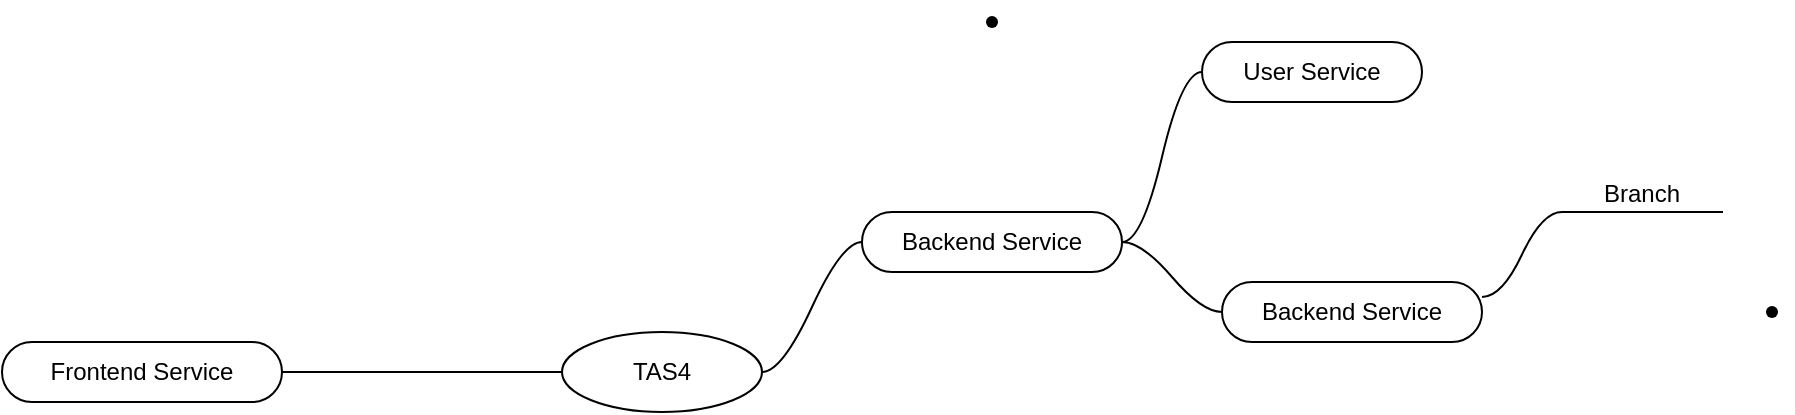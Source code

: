 <mxfile version="21.5.2" type="github">
  <diagram name="페이지-1" id="doJ061oWCGmKYhPB6P8c">
    <mxGraphModel dx="954" dy="591" grid="1" gridSize="10" guides="1" tooltips="1" connect="1" arrows="1" fold="1" page="1" pageScale="1" pageWidth="827" pageHeight="1169" math="0" shadow="0">
      <root>
        <mxCell id="0" />
        <mxCell id="1" parent="0" />
        <mxCell id="yip4UHMDHwu3EH6l29Ut-1" value="TAS4" style="ellipse;whiteSpace=wrap;html=1;align=center;newEdgeStyle={&quot;edgeStyle&quot;:&quot;entityRelationEdgeStyle&quot;,&quot;startArrow&quot;:&quot;none&quot;,&quot;endArrow&quot;:&quot;none&quot;,&quot;segment&quot;:10,&quot;curved&quot;:1,&quot;sourcePerimeterSpacing&quot;:0,&quot;targetPerimeterSpacing&quot;:0};treeFolding=1;treeMoving=1;" vertex="1" parent="1">
          <mxGeometry x="350" y="265" width="100" height="40" as="geometry" />
        </mxCell>
        <mxCell id="yip4UHMDHwu3EH6l29Ut-13" value="" style="edgeStyle=entityRelationEdgeStyle;rounded=0;orthogonalLoop=1;jettySize=auto;html=1;startArrow=none;endArrow=none;segment=10;curved=1;sourcePerimeterSpacing=0;targetPerimeterSpacing=0;" edge="1" parent="1" source="yip4UHMDHwu3EH6l29Ut-2" target="yip4UHMDHwu3EH6l29Ut-12">
          <mxGeometry relative="1" as="geometry" />
        </mxCell>
        <mxCell id="yip4UHMDHwu3EH6l29Ut-2" value="Backend Service" style="whiteSpace=wrap;html=1;rounded=1;arcSize=50;align=center;verticalAlign=middle;strokeWidth=1;autosize=1;spacing=4;treeFolding=1;treeMoving=1;newEdgeStyle={&quot;edgeStyle&quot;:&quot;entityRelationEdgeStyle&quot;,&quot;startArrow&quot;:&quot;none&quot;,&quot;endArrow&quot;:&quot;none&quot;,&quot;segment&quot;:10,&quot;curved&quot;:1,&quot;sourcePerimeterSpacing&quot;:0,&quot;targetPerimeterSpacing&quot;:0};" vertex="1" parent="1">
          <mxGeometry x="500" y="205" width="130" height="30" as="geometry" />
        </mxCell>
        <mxCell id="yip4UHMDHwu3EH6l29Ut-3" value="" style="edgeStyle=entityRelationEdgeStyle;startArrow=none;endArrow=none;segment=10;curved=1;sourcePerimeterSpacing=0;targetPerimeterSpacing=0;rounded=0;exitX=1;exitY=0.5;exitDx=0;exitDy=0;" edge="1" target="yip4UHMDHwu3EH6l29Ut-2" parent="1" source="yip4UHMDHwu3EH6l29Ut-1">
          <mxGeometry relative="1" as="geometry">
            <mxPoint x="450" y="252" as="sourcePoint" />
            <Array as="points">
              <mxPoint x="440" y="260" />
              <mxPoint x="440" y="240" />
            </Array>
          </mxGeometry>
        </mxCell>
        <mxCell id="yip4UHMDHwu3EH6l29Ut-4" value="Frontend Service" style="whiteSpace=wrap;html=1;rounded=1;arcSize=50;align=center;verticalAlign=middle;strokeWidth=1;autosize=1;spacing=4;treeFolding=1;treeMoving=1;newEdgeStyle={&quot;edgeStyle&quot;:&quot;entityRelationEdgeStyle&quot;,&quot;startArrow&quot;:&quot;none&quot;,&quot;endArrow&quot;:&quot;none&quot;,&quot;segment&quot;:10,&quot;curved&quot;:1,&quot;sourcePerimeterSpacing&quot;:0,&quot;targetPerimeterSpacing&quot;:0};" vertex="1" parent="1">
          <mxGeometry x="70" y="270" width="140" height="30" as="geometry" />
        </mxCell>
        <mxCell id="yip4UHMDHwu3EH6l29Ut-5" value="" style="edgeStyle=entityRelationEdgeStyle;startArrow=none;endArrow=none;segment=10;curved=1;sourcePerimeterSpacing=0;targetPerimeterSpacing=0;rounded=0;exitX=0;exitY=0.5;exitDx=0;exitDy=0;" edge="1" target="yip4UHMDHwu3EH6l29Ut-4" parent="1" source="yip4UHMDHwu3EH6l29Ut-1">
          <mxGeometry relative="1" as="geometry">
            <mxPoint x="120" y="340" as="sourcePoint" />
          </mxGeometry>
        </mxCell>
        <mxCell id="yip4UHMDHwu3EH6l29Ut-20" value="" style="edgeStyle=entityRelationEdgeStyle;rounded=0;orthogonalLoop=1;jettySize=auto;html=1;startArrow=none;endArrow=none;segment=10;curved=1;sourcePerimeterSpacing=0;targetPerimeterSpacing=0;" edge="1" parent="1" source="yip4UHMDHwu3EH6l29Ut-6" target="yip4UHMDHwu3EH6l29Ut-2">
          <mxGeometry relative="1" as="geometry" />
        </mxCell>
        <mxCell id="yip4UHMDHwu3EH6l29Ut-6" value="User Service" style="whiteSpace=wrap;html=1;rounded=1;arcSize=50;align=center;verticalAlign=middle;strokeWidth=1;autosize=1;spacing=4;treeFolding=1;treeMoving=1;newEdgeStyle={&quot;edgeStyle&quot;:&quot;entityRelationEdgeStyle&quot;,&quot;startArrow&quot;:&quot;none&quot;,&quot;endArrow&quot;:&quot;none&quot;,&quot;segment&quot;:10,&quot;curved&quot;:1,&quot;sourcePerimeterSpacing&quot;:0,&quot;targetPerimeterSpacing&quot;:0};" vertex="1" parent="1">
          <mxGeometry x="670" y="120" width="110" height="30" as="geometry" />
        </mxCell>
        <mxCell id="yip4UHMDHwu3EH6l29Ut-9" value="" style="shape=waypoint;sketch=0;size=6;pointerEvents=1;points=[];fillColor=default;resizable=0;rotatable=0;perimeter=centerPerimeter;snapToPoint=1;rounded=1;arcSize=50;strokeWidth=1;spacing=4;" vertex="1" parent="1">
          <mxGeometry x="555" y="100" width="20" height="20" as="geometry" />
        </mxCell>
        <mxCell id="yip4UHMDHwu3EH6l29Ut-12" value="Backend Service" style="whiteSpace=wrap;html=1;rounded=1;arcSize=50;align=center;verticalAlign=middle;strokeWidth=1;autosize=1;spacing=4;treeFolding=1;treeMoving=1;newEdgeStyle={&quot;edgeStyle&quot;:&quot;entityRelationEdgeStyle&quot;,&quot;startArrow&quot;:&quot;none&quot;,&quot;endArrow&quot;:&quot;none&quot;,&quot;segment&quot;:10,&quot;curved&quot;:1,&quot;sourcePerimeterSpacing&quot;:0,&quot;targetPerimeterSpacing&quot;:0};" vertex="1" parent="1">
          <mxGeometry x="680" y="240" width="130" height="30" as="geometry" />
        </mxCell>
        <mxCell id="yip4UHMDHwu3EH6l29Ut-14" value="Branch" style="whiteSpace=wrap;html=1;shape=partialRectangle;top=0;left=0;bottom=1;right=0;points=[[0,1],[1,1]];fillColor=none;align=center;verticalAlign=bottom;routingCenterY=0.5;snapToPoint=1;recursiveResize=0;autosize=1;treeFolding=1;treeMoving=1;newEdgeStyle={&quot;edgeStyle&quot;:&quot;entityRelationEdgeStyle&quot;,&quot;startArrow&quot;:&quot;none&quot;,&quot;endArrow&quot;:&quot;none&quot;,&quot;segment&quot;:10,&quot;curved&quot;:1,&quot;sourcePerimeterSpacing&quot;:0,&quot;targetPerimeterSpacing&quot;:0};" vertex="1" parent="1">
          <mxGeometry x="850" y="175" width="80" height="30" as="geometry" />
        </mxCell>
        <mxCell id="yip4UHMDHwu3EH6l29Ut-15" value="" style="edgeStyle=entityRelationEdgeStyle;startArrow=none;endArrow=none;segment=10;curved=1;sourcePerimeterSpacing=0;targetPerimeterSpacing=0;rounded=0;exitX=1;exitY=0.25;exitDx=0;exitDy=0;" edge="1" target="yip4UHMDHwu3EH6l29Ut-14" parent="1" source="yip4UHMDHwu3EH6l29Ut-12">
          <mxGeometry relative="1" as="geometry">
            <mxPoint x="800" y="215" as="sourcePoint" />
          </mxGeometry>
        </mxCell>
        <mxCell id="yip4UHMDHwu3EH6l29Ut-18" value="" style="shape=waypoint;sketch=0;size=6;pointerEvents=1;points=[];fillColor=default;resizable=0;rotatable=0;perimeter=centerPerimeter;snapToPoint=1;rounded=1;arcSize=50;strokeWidth=1;spacing=4;" vertex="1" parent="1">
          <mxGeometry x="945" y="245" width="20" height="20" as="geometry" />
        </mxCell>
      </root>
    </mxGraphModel>
  </diagram>
</mxfile>
